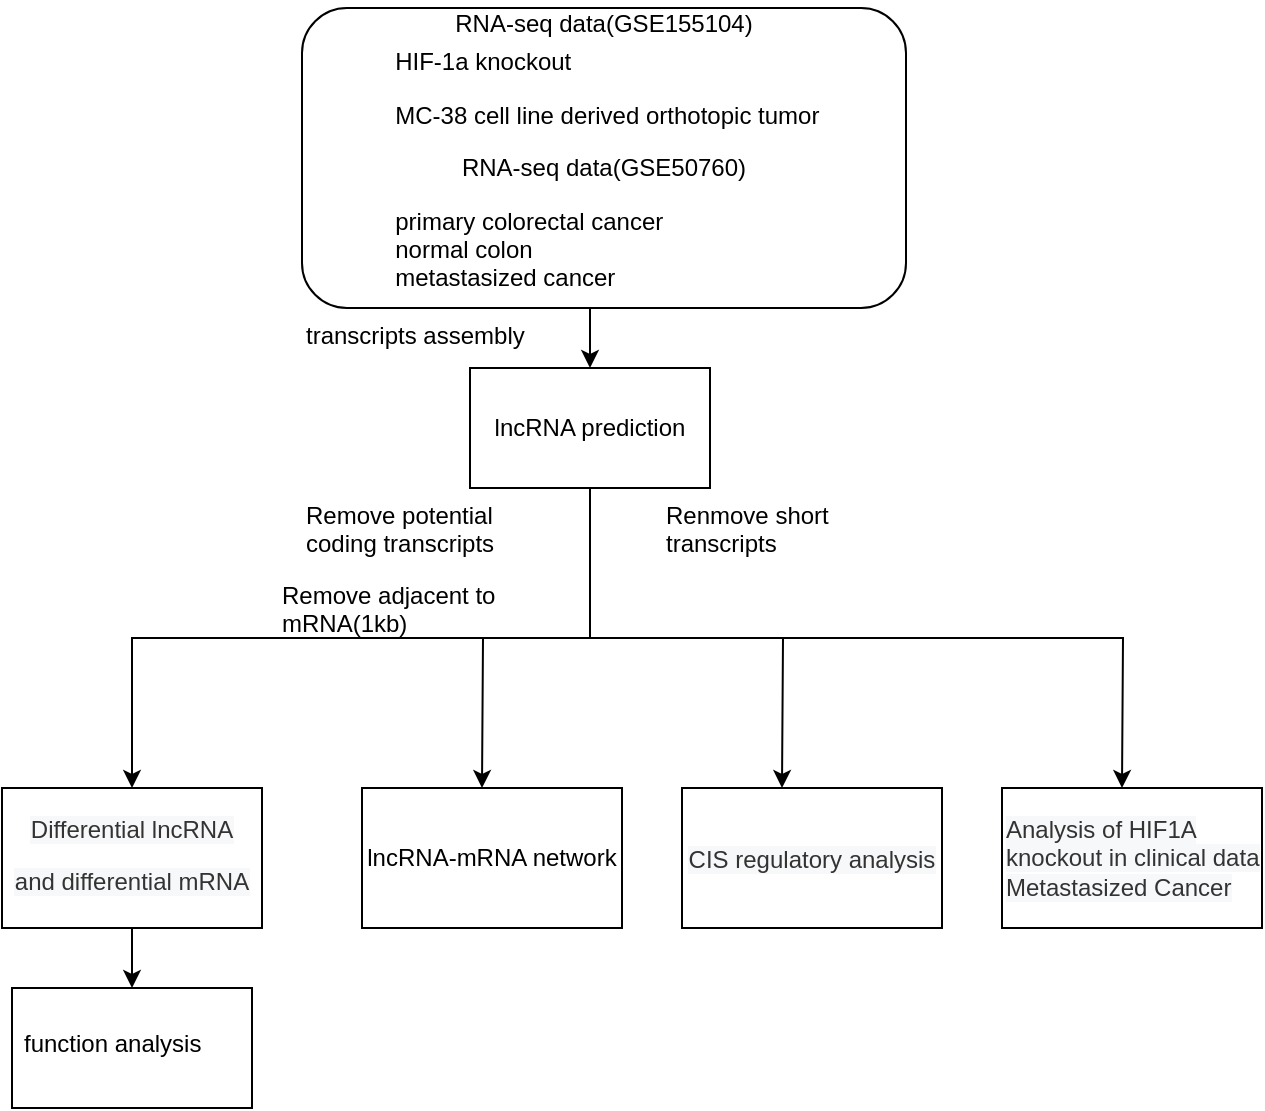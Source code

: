 <mxfile version="14.2.4" type="github">
  <diagram id="C5RBs43oDa-KdzZeNtuy" name="Page-1">
    <mxGraphModel dx="942" dy="1720" grid="1" gridSize="10" guides="1" tooltips="1" connect="1" arrows="1" fold="1" page="1" pageScale="1" pageWidth="827" pageHeight="1169" math="0" shadow="0">
      <root>
        <mxCell id="WIyWlLk6GJQsqaUBKTNV-0" />
        <mxCell id="WIyWlLk6GJQsqaUBKTNV-1" parent="WIyWlLk6GJQsqaUBKTNV-0" />
        <mxCell id="9QjvxLiD0EqjnFh99o4U-10" style="edgeStyle=orthogonalEdgeStyle;rounded=0;orthogonalLoop=1;jettySize=auto;html=1;exitX=0.5;exitY=1;exitDx=0;exitDy=0;entryX=0.5;entryY=0;entryDx=0;entryDy=0;" edge="1" parent="WIyWlLk6GJQsqaUBKTNV-1" source="WIyWlLk6GJQsqaUBKTNV-3">
          <mxGeometry relative="1" as="geometry">
            <mxPoint x="414" y="110" as="targetPoint" />
          </mxGeometry>
        </mxCell>
        <mxCell id="WIyWlLk6GJQsqaUBKTNV-3" value="&lt;p style=&quot;line-height: 0%&quot;&gt;&lt;font style=&quot;font-size: 12px&quot;&gt;RNA-seq data(GSE155104)&lt;/font&gt;&lt;/p&gt;&lt;p style=&quot;text-align: left&quot;&gt;&lt;font style=&quot;font-size: 12px&quot;&gt;&lt;span style=&quot;background-color: rgb(255 , 255 , 255) ; font-family: &amp;#34;verdana&amp;#34; , &amp;#34;arial&amp;#34; , &amp;#34;helvetica&amp;#34; , sans-serif&quot;&gt;&amp;nbsp; HIF-1a knockout&lt;/span&gt;&lt;/font&gt;&lt;/p&gt;&lt;p style=&quot;text-align: left&quot;&gt;&lt;font style=&quot;font-size: 12px&quot;&gt;&lt;span style=&quot;font-family: &amp;#34;verdana&amp;#34; , &amp;#34;arial&amp;#34; , &amp;#34;helvetica&amp;#34; , sans-serif ; background-color: rgb(255 , 255 , 255)&quot;&gt;&amp;nbsp; MC-38 cell line derived orthotopic tumor&lt;/span&gt;&lt;/font&gt;&lt;span&gt;&amp;nbsp;&lt;/span&gt;&lt;/p&gt;&lt;p&gt;&lt;font style=&quot;font-size: 12px&quot;&gt;&lt;font style=&quot;font-size: 12px&quot;&gt;RNA-seq data(GSE50760)&lt;br&gt;&lt;/font&gt;&lt;/font&gt;&lt;/p&gt;&lt;p&gt;&lt;/p&gt;&lt;div style=&quot;text-align: left&quot;&gt;&lt;span style=&quot;background-color: rgb(255 , 255 , 255) ; font-family: &amp;#34;verdana&amp;#34; , &amp;#34;arial&amp;#34; , &amp;#34;helvetica&amp;#34; , sans-serif&quot;&gt;&amp;nbsp; primary colorectal cancer&amp;nbsp;&lt;/span&gt;&lt;/div&gt;&lt;font style=&quot;font-size: 12px&quot;&gt;&lt;div style=&quot;text-align: left&quot;&gt;&lt;span style=&quot;background-color: rgb(255 , 255 , 255) ; font-family: &amp;#34;verdana&amp;#34; , &amp;#34;arial&amp;#34; , &amp;#34;helvetica&amp;#34; , sans-serif&quot;&gt;&amp;nbsp; normal colon&lt;/span&gt;&lt;/div&gt;&lt;font style=&quot;font-size: 12px&quot;&gt;&lt;div style=&quot;text-align: left&quot;&gt;&lt;span style=&quot;background-color: rgb(255 , 255 , 255) ; font-family: &amp;#34;verdana&amp;#34; , &amp;#34;arial&amp;#34; , &amp;#34;helvetica&amp;#34; , sans-serif&quot;&gt;&amp;nbsp; metastasized cancer&lt;/span&gt;&lt;/div&gt;&lt;/font&gt;&lt;/font&gt;&lt;p&gt;&lt;/p&gt;&lt;p&gt;&lt;/p&gt;" style="rounded=1;whiteSpace=wrap;html=1;fontSize=12;glass=0;strokeWidth=1;shadow=0;" parent="WIyWlLk6GJQsqaUBKTNV-1" vertex="1">
          <mxGeometry x="270" y="-70" width="302" height="150" as="geometry" />
        </mxCell>
        <mxCell id="9QjvxLiD0EqjnFh99o4U-0" value="transcripts assembly" style="text;whiteSpace=wrap;html=1;" vertex="1" parent="WIyWlLk6GJQsqaUBKTNV-1">
          <mxGeometry x="270" y="80" width="130" height="30" as="geometry" />
        </mxCell>
        <mxCell id="9QjvxLiD0EqjnFh99o4U-1" value="Remove potential&#xa;coding transcripts" style="text;whiteSpace=wrap;html=1;" vertex="1" parent="WIyWlLk6GJQsqaUBKTNV-1">
          <mxGeometry x="270" y="170" width="120" height="40" as="geometry" />
        </mxCell>
        <mxCell id="9QjvxLiD0EqjnFh99o4U-2" value="Renmove short&#xa;transcripts" style="text;whiteSpace=wrap;html=1;" vertex="1" parent="WIyWlLk6GJQsqaUBKTNV-1">
          <mxGeometry x="450" y="170" width="110" height="40" as="geometry" />
        </mxCell>
        <mxCell id="9QjvxLiD0EqjnFh99o4U-3" value="Remove adjacent to&#xa;mRNA(1kb)" style="text;whiteSpace=wrap;html=1;" vertex="1" parent="WIyWlLk6GJQsqaUBKTNV-1">
          <mxGeometry x="258" y="210" width="130" height="40" as="geometry" />
        </mxCell>
        <mxCell id="9QjvxLiD0EqjnFh99o4U-15" value="" style="edgeStyle=orthogonalEdgeStyle;rounded=0;orthogonalLoop=1;jettySize=auto;html=1;" edge="1" parent="WIyWlLk6GJQsqaUBKTNV-1" source="9QjvxLiD0EqjnFh99o4U-5" target="9QjvxLiD0EqjnFh99o4U-14">
          <mxGeometry relative="1" as="geometry" />
        </mxCell>
        <mxCell id="9QjvxLiD0EqjnFh99o4U-5" value="&lt;p&gt;&lt;span style=&quot;color: rgb(51 , 51 , 51) ; line-height: 26px ; background-color: rgb(247 , 248 , 250)&quot;&gt;&lt;font style=&quot;font-size: 12px&quot;&gt;Differential lncRNA and differential mRNA&lt;/font&gt;&lt;/span&gt;&lt;/p&gt;" style="whiteSpace=wrap;html=1;shadow=0;strokeWidth=1;spacing=6;spacingTop=-4;" vertex="1" parent="WIyWlLk6GJQsqaUBKTNV-1">
          <mxGeometry x="120" y="320" width="130" height="70" as="geometry" />
        </mxCell>
        <mxCell id="9QjvxLiD0EqjnFh99o4U-12" style="edgeStyle=orthogonalEdgeStyle;rounded=0;orthogonalLoop=1;jettySize=auto;html=1;exitX=0.5;exitY=1;exitDx=0;exitDy=0;entryX=0.5;entryY=0;entryDx=0;entryDy=0;" edge="1" parent="WIyWlLk6GJQsqaUBKTNV-1" source="9QjvxLiD0EqjnFh99o4U-11" target="9QjvxLiD0EqjnFh99o4U-5">
          <mxGeometry relative="1" as="geometry" />
        </mxCell>
        <mxCell id="9QjvxLiD0EqjnFh99o4U-16" style="edgeStyle=orthogonalEdgeStyle;rounded=0;orthogonalLoop=1;jettySize=auto;html=1;exitX=0.5;exitY=1;exitDx=0;exitDy=0;" edge="1" parent="WIyWlLk6GJQsqaUBKTNV-1" source="9QjvxLiD0EqjnFh99o4U-11">
          <mxGeometry relative="1" as="geometry">
            <mxPoint x="360" y="320" as="targetPoint" />
          </mxGeometry>
        </mxCell>
        <mxCell id="9QjvxLiD0EqjnFh99o4U-18" style="edgeStyle=orthogonalEdgeStyle;rounded=0;orthogonalLoop=1;jettySize=auto;html=1;exitX=0.5;exitY=1;exitDx=0;exitDy=0;" edge="1" parent="WIyWlLk6GJQsqaUBKTNV-1" source="9QjvxLiD0EqjnFh99o4U-11">
          <mxGeometry relative="1" as="geometry">
            <mxPoint x="510" y="320" as="targetPoint" />
          </mxGeometry>
        </mxCell>
        <mxCell id="9QjvxLiD0EqjnFh99o4U-20" style="edgeStyle=orthogonalEdgeStyle;rounded=0;orthogonalLoop=1;jettySize=auto;html=1;exitX=0.5;exitY=1;exitDx=0;exitDy=0;" edge="1" parent="WIyWlLk6GJQsqaUBKTNV-1" source="9QjvxLiD0EqjnFh99o4U-11">
          <mxGeometry relative="1" as="geometry">
            <mxPoint x="680" y="320" as="targetPoint" />
          </mxGeometry>
        </mxCell>
        <mxCell id="9QjvxLiD0EqjnFh99o4U-11" value="&lt;span&gt;lncRNA prediction&lt;/span&gt;" style="rounded=0;whiteSpace=wrap;html=1;" vertex="1" parent="WIyWlLk6GJQsqaUBKTNV-1">
          <mxGeometry x="354" y="110" width="120" height="60" as="geometry" />
        </mxCell>
        <mxCell id="9QjvxLiD0EqjnFh99o4U-14" value="&lt;p&gt;function analysis&lt;br&gt;&lt;/p&gt;" style="whiteSpace=wrap;html=1;shadow=0;strokeWidth=1;spacing=6;spacingTop=-4;align=left;" vertex="1" parent="WIyWlLk6GJQsqaUBKTNV-1">
          <mxGeometry x="125" y="420" width="120" height="60" as="geometry" />
        </mxCell>
        <mxCell id="9QjvxLiD0EqjnFh99o4U-17" value="lncRNA-mRNA network" style="rounded=0;whiteSpace=wrap;html=1;" vertex="1" parent="WIyWlLk6GJQsqaUBKTNV-1">
          <mxGeometry x="300" y="320" width="130" height="70" as="geometry" />
        </mxCell>
        <mxCell id="9QjvxLiD0EqjnFh99o4U-19" value="&lt;p&gt;&lt;span style=&quot;color: rgb(51 , 51 , 51) ; line-height: 26px ; background-color: rgb(247 , 248 , 250)&quot;&gt;&lt;font style=&quot;font-size: 12px&quot;&gt;CIS regulatory analysis&lt;/font&gt;&lt;/span&gt;&lt;/p&gt;" style="rounded=0;whiteSpace=wrap;html=1;" vertex="1" parent="WIyWlLk6GJQsqaUBKTNV-1">
          <mxGeometry x="460" y="320" width="130" height="70" as="geometry" />
        </mxCell>
        <mxCell id="9QjvxLiD0EqjnFh99o4U-21" value="&lt;div&gt;&lt;span style=&quot;background-color: rgb(247 , 248 , 250) ; color: rgb(51 , 51 , 51)&quot;&gt;Analysis of HIF1A knockout in clinical data Metastasized Cancer&lt;/span&gt;&lt;/div&gt;" style="rounded=0;whiteSpace=wrap;html=1;align=left;" vertex="1" parent="WIyWlLk6GJQsqaUBKTNV-1">
          <mxGeometry x="620" y="320" width="130" height="70" as="geometry" />
        </mxCell>
      </root>
    </mxGraphModel>
  </diagram>
</mxfile>
